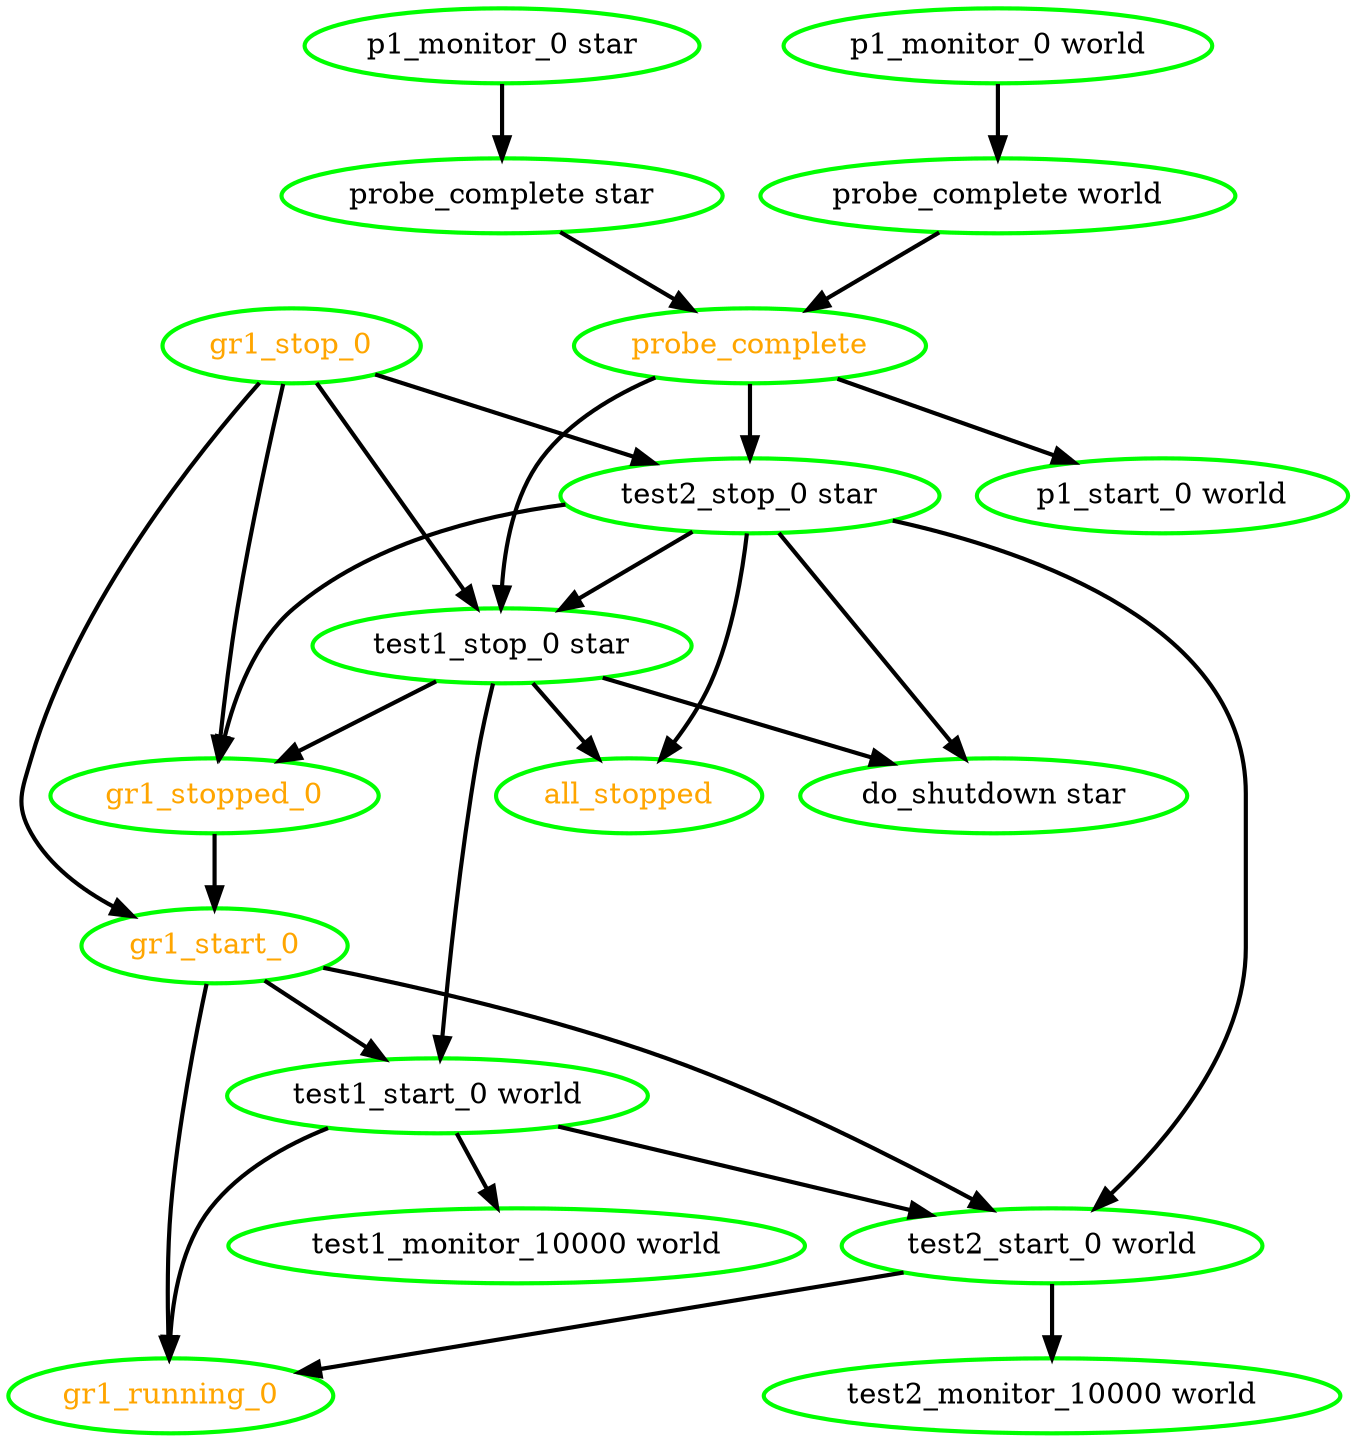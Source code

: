digraph "g" {
"all_stopped" [ style=bold color="green" fontcolor="orange"  ]
"do_shutdown star" [ style=bold color="green" fontcolor="black"  ]
"gr1_running_0" [ style=bold color="green" fontcolor="orange"  ]
"gr1_start_0" -> "gr1_running_0" [ style = bold]
"gr1_start_0" -> "test1_start_0 world" [ style = bold]
"gr1_start_0" -> "test2_start_0 world" [ style = bold]
"gr1_start_0" [ style=bold color="green" fontcolor="orange"  ]
"gr1_stop_0" -> "gr1_start_0" [ style = bold]
"gr1_stop_0" -> "gr1_stopped_0" [ style = bold]
"gr1_stop_0" -> "test1_stop_0 star" [ style = bold]
"gr1_stop_0" -> "test2_stop_0 star" [ style = bold]
"gr1_stop_0" [ style=bold color="green" fontcolor="orange"  ]
"gr1_stopped_0" -> "gr1_start_0" [ style = bold]
"gr1_stopped_0" [ style=bold color="green" fontcolor="orange"  ]
"p1_monitor_0 star" -> "probe_complete star" [ style = bold]
"p1_monitor_0 star" [ style=bold color="green" fontcolor="black"  ]
"p1_monitor_0 world" -> "probe_complete world" [ style = bold]
"p1_monitor_0 world" [ style=bold color="green" fontcolor="black"  ]
"p1_start_0 world" [ style=bold color="green" fontcolor="black"  ]
"probe_complete star" -> "probe_complete" [ style = bold]
"probe_complete star" [ style=bold color="green" fontcolor="black"  ]
"probe_complete world" -> "probe_complete" [ style = bold]
"probe_complete world" [ style=bold color="green" fontcolor="black"  ]
"probe_complete" -> "p1_start_0 world" [ style = bold]
"probe_complete" -> "test1_stop_0 star" [ style = bold]
"probe_complete" -> "test2_stop_0 star" [ style = bold]
"probe_complete" [ style=bold color="green" fontcolor="orange"  ]
"test1_monitor_10000 world" [ style=bold color="green" fontcolor="black"  ]
"test1_start_0 world" -> "gr1_running_0" [ style = bold]
"test1_start_0 world" -> "test1_monitor_10000 world" [ style = bold]
"test1_start_0 world" -> "test2_start_0 world" [ style = bold]
"test1_start_0 world" [ style=bold color="green" fontcolor="black"  ]
"test1_stop_0 star" -> "all_stopped" [ style = bold]
"test1_stop_0 star" -> "do_shutdown star" [ style = bold]
"test1_stop_0 star" -> "gr1_stopped_0" [ style = bold]
"test1_stop_0 star" -> "test1_start_0 world" [ style = bold]
"test1_stop_0 star" [ style=bold color="green" fontcolor="black"  ]
"test2_monitor_10000 world" [ style=bold color="green" fontcolor="black"  ]
"test2_start_0 world" -> "gr1_running_0" [ style = bold]
"test2_start_0 world" -> "test2_monitor_10000 world" [ style = bold]
"test2_start_0 world" [ style=bold color="green" fontcolor="black"  ]
"test2_stop_0 star" -> "all_stopped" [ style = bold]
"test2_stop_0 star" -> "do_shutdown star" [ style = bold]
"test2_stop_0 star" -> "gr1_stopped_0" [ style = bold]
"test2_stop_0 star" -> "test1_stop_0 star" [ style = bold]
"test2_stop_0 star" -> "test2_start_0 world" [ style = bold]
"test2_stop_0 star" [ style=bold color="green" fontcolor="black"  ]
}
